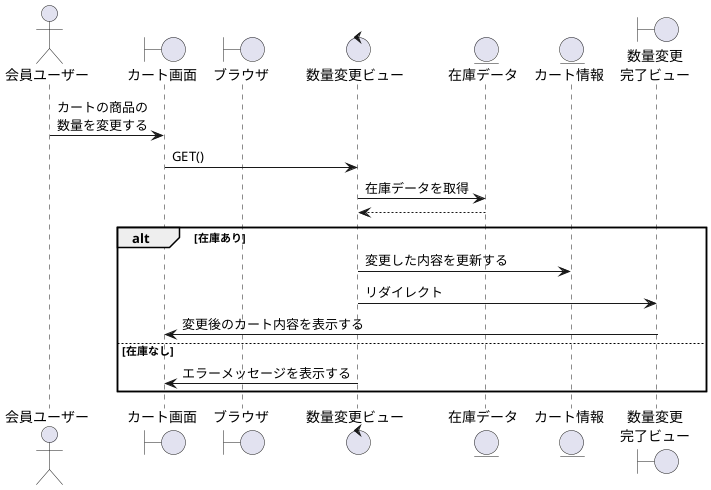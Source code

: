 @startuml cart_tuika

actor "会員ユーザー" as act
boundary "カート画面" as cart
boundary "ブラウザ" as brz
control "数量変更ビュー" as shv
entity "在庫データ" as stockdata
entity "カート情報" as cartinfo
boundary "数量変更\n完了ビュー" as shkv

act -> cart:カートの商品の\n数量を変更する
cart -> shv: GET()
shv -> stockdata: 在庫データを取得
shv <-- stockdata:

alt 在庫あり
    shv -> cartinfo: 変更した内容を更新する
    shv -> shkv: リダイレクト
    cart <- shkv: 変更後のカート内容を表示する

else 在庫なし
    shv -> cart: エラーメッセージを表示する
end

@enduml